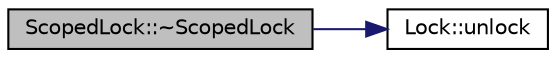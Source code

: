 digraph "ScopedLock::~ScopedLock"
{
  bgcolor="transparent";
  edge [fontname="Helvetica",fontsize="10",labelfontname="Helvetica",labelfontsize="10"];
  node [fontname="Helvetica",fontsize="10",shape=record];
  rankdir="LR";
  Node1 [label="ScopedLock::~ScopedLock",height=0.2,width=0.4,color="black", fillcolor="grey75", style="filled", fontcolor="black"];
  Node1 -> Node2 [color="midnightblue",fontsize="10",style="solid",fontname="Helvetica"];
  Node2 [label="Lock::unlock",height=0.2,width=0.4,color="black",URL="$classLock.html#a35e799cfe976ac2ef5aa16f153b961c1"];
}
